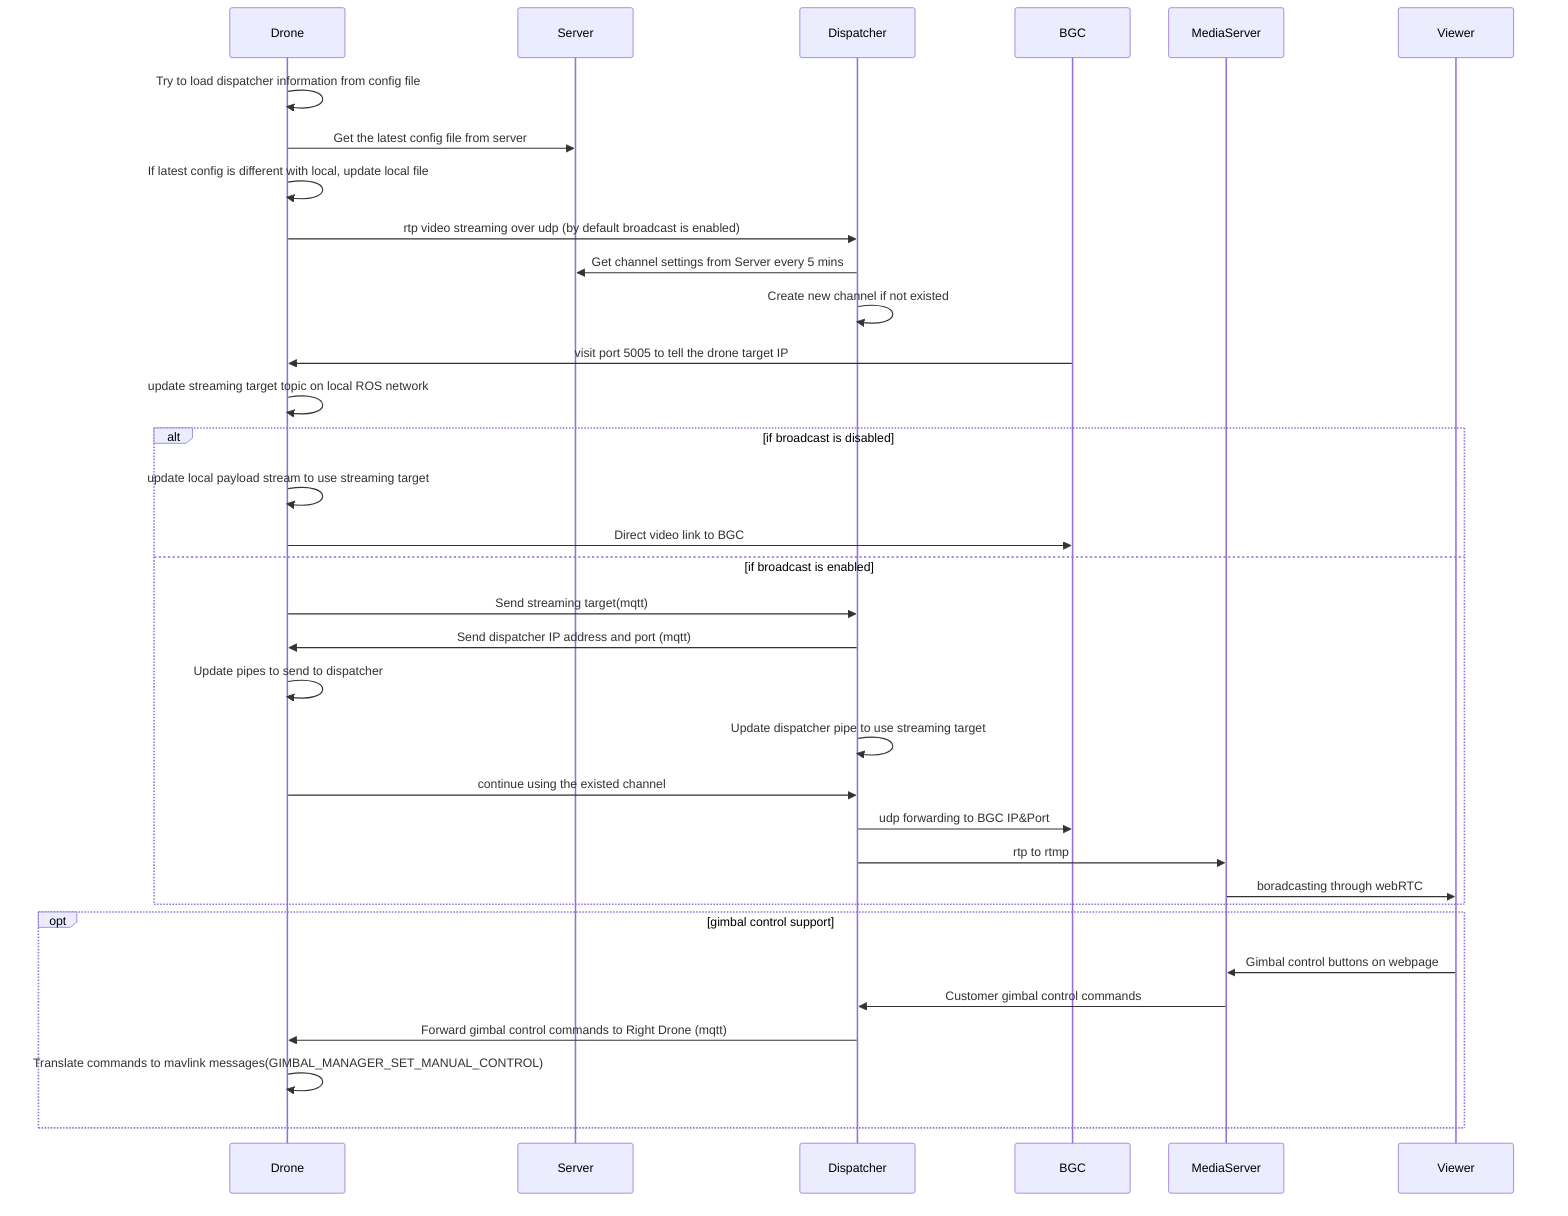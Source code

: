 sequenceDiagram

    Drone->>Drone: Try to load dispatcher information from config file
    Drone->>Server: Get the latest config file from server
    Drone->>Drone: If latest config is different with local, update local file
    Drone->>Dispatcher: rtp video streaming over udp (by default broadcast is enabled)

    Dispatcher->>Server: Get channel settings from Server every 5 mins
    Dispatcher->>Dispatcher: Create new channel if not existed

    BGC->>Drone: visit port 5005 to tell the drone target IP
    Drone->>Drone: update streaming target topic on local ROS network

    alt if broadcast is disabled
        Drone->>Drone: update local payload stream to use streaming target
        Drone->>BGC: Direct video link to BGC
    else if broadcast is enabled
        Drone->>Dispatcher: Send streaming target(mqtt)
        Dispatcher->>Drone: Send dispatcher IP address and port (mqtt)
        Drone->>Drone: Update pipes to send to dispatcher
        Dispatcher->>Dispatcher: Update dispatcher pipe to use streaming target
        Drone->>Dispatcher: continue using the existed channel
        Dispatcher->>BGC: udp forwarding to BGC IP&Port
        Dispatcher->>MediaServer: rtp to rtmp
        MediaServer->>Viewer: boradcasting through webRTC
    end

    opt gimbal control support
        Viewer->>MediaServer: Gimbal control buttons on webpage
        MediaServer->>Dispatcher: Customer gimbal control commands
        Dispatcher->>Drone: Forward gimbal control commands to Right Drone (mqtt)
        Drone->>Drone: Translate commands to mavlink messages(GIMBAL_MANAGER_SET_MANUAL_CONTROL)
    end